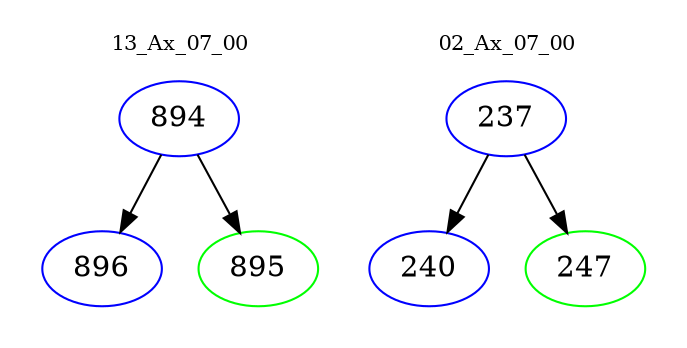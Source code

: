 digraph{
subgraph cluster_0 {
color = white
label = "13_Ax_07_00";
fontsize=10;
T0_894 [label="894", color="blue"]
T0_894 -> T0_896 [color="black"]
T0_896 [label="896", color="blue"]
T0_894 -> T0_895 [color="black"]
T0_895 [label="895", color="green"]
}
subgraph cluster_1 {
color = white
label = "02_Ax_07_00";
fontsize=10;
T1_237 [label="237", color="blue"]
T1_237 -> T1_240 [color="black"]
T1_240 [label="240", color="blue"]
T1_237 -> T1_247 [color="black"]
T1_247 [label="247", color="green"]
}
}

